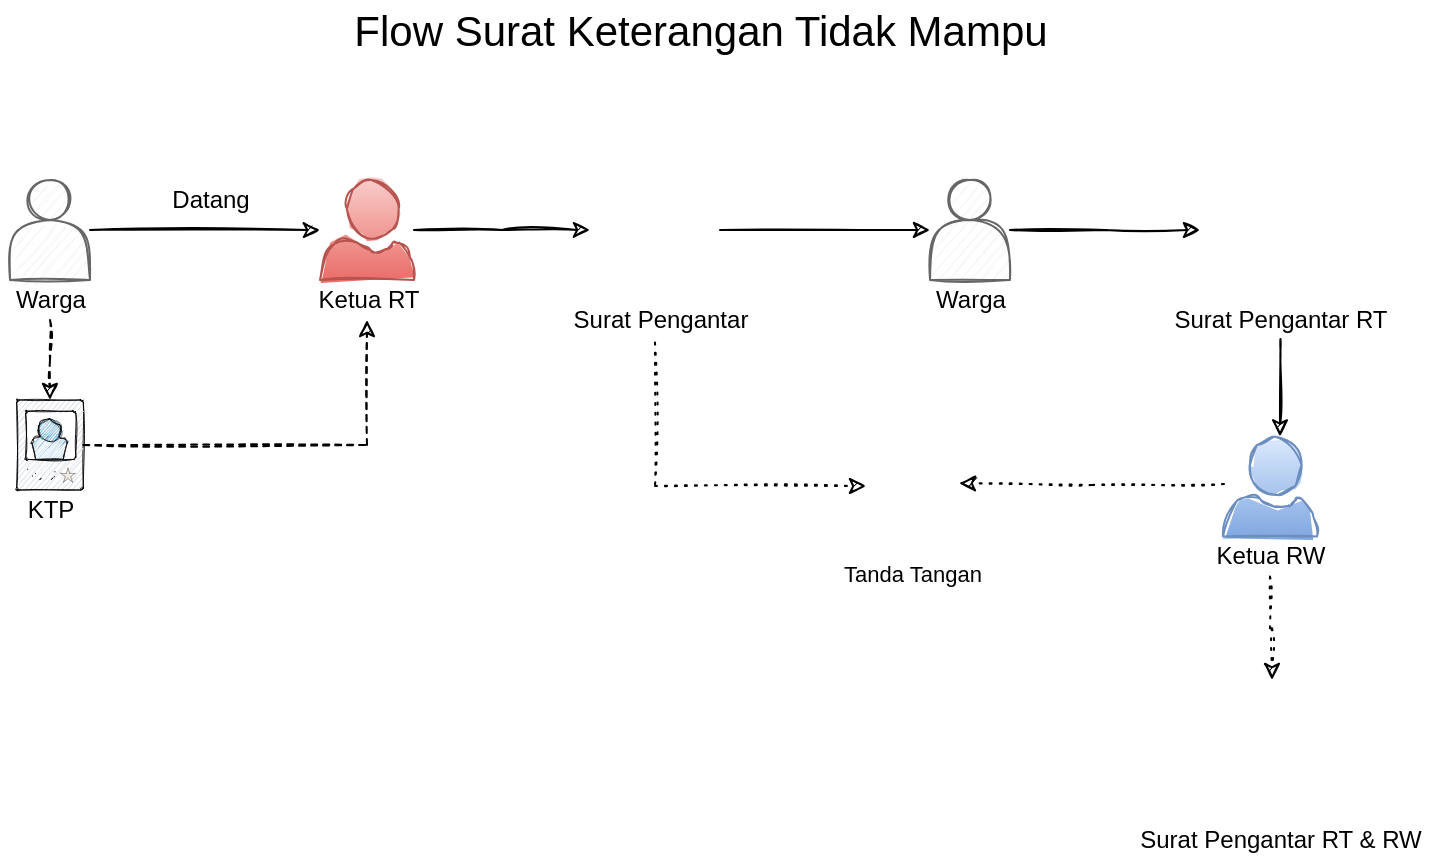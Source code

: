 <mxfile version="13.9.2" type="github">
  <diagram id="OdSMoFhNrBJ5ylwYfeDp" name="Page-1">
    <mxGraphModel dx="824" dy="450" grid="1" gridSize="10" guides="1" tooltips="1" connect="1" arrows="1" fold="1" page="1" pageScale="1" pageWidth="850" pageHeight="1400" math="0" shadow="0">
      <root>
        <mxCell id="0" />
        <mxCell id="1" parent="0" />
        <mxCell id="aTI20-O60HA79MHgzn83-8" style="edgeStyle=orthogonalEdgeStyle;orthogonalLoop=1;jettySize=auto;html=1;fontSize=21;sketch=1;" edge="1" parent="1" source="aTI20-O60HA79MHgzn83-1" target="aTI20-O60HA79MHgzn83-7">
          <mxGeometry relative="1" as="geometry" />
        </mxCell>
        <mxCell id="aTI20-O60HA79MHgzn83-24" value="" style="edgeStyle=orthogonalEdgeStyle;rounded=0;sketch=1;orthogonalLoop=1;jettySize=auto;html=1;dashed=1;" edge="1" parent="1" source="aTI20-O60HA79MHgzn83-3" target="aTI20-O60HA79MHgzn83-22">
          <mxGeometry relative="1" as="geometry" />
        </mxCell>
        <mxCell id="aTI20-O60HA79MHgzn83-6" value="Flow Surat Keterangan Tidak Mampu" style="text;html=1;align=center;verticalAlign=middle;resizable=0;points=[];autosize=1;fontSize=21;sketch=1;" vertex="1" parent="1">
          <mxGeometry x="230" y="40" width="360" height="30" as="geometry" />
        </mxCell>
        <mxCell id="aTI20-O60HA79MHgzn83-27" style="edgeStyle=orthogonalEdgeStyle;rounded=0;sketch=1;orthogonalLoop=1;jettySize=auto;html=1;" edge="1" parent="1" source="aTI20-O60HA79MHgzn83-7">
          <mxGeometry relative="1" as="geometry">
            <mxPoint x="355" y="155" as="targetPoint" />
          </mxGeometry>
        </mxCell>
        <mxCell id="aTI20-O60HA79MHgzn83-13" value="Datang" style="text;html=1;align=center;verticalAlign=middle;resizable=0;points=[];autosize=1;fontSize=12;sketch=1;" vertex="1" parent="1">
          <mxGeometry x="140" y="130" width="50" height="20" as="geometry" />
        </mxCell>
        <mxCell id="aTI20-O60HA79MHgzn83-33" value="" style="edgeStyle=orthogonalEdgeStyle;rounded=0;sketch=1;orthogonalLoop=1;jettySize=auto;html=1;" edge="1" parent="1" source="aTI20-O60HA79MHgzn83-52" target="aTI20-O60HA79MHgzn83-37">
          <mxGeometry relative="1" as="geometry">
            <mxPoint x="425" y="155" as="sourcePoint" />
          </mxGeometry>
        </mxCell>
        <mxCell id="aTI20-O60HA79MHgzn83-26" style="edgeStyle=orthogonalEdgeStyle;rounded=0;sketch=1;orthogonalLoop=1;jettySize=auto;html=1;dashed=1;" edge="1" parent="1" source="aTI20-O60HA79MHgzn83-22" target="aTI20-O60HA79MHgzn83-12">
          <mxGeometry relative="1" as="geometry" />
        </mxCell>
        <mxCell id="aTI20-O60HA79MHgzn83-35" value="" style="edgeStyle=orthogonalEdgeStyle;rounded=0;sketch=1;orthogonalLoop=1;jettySize=auto;html=1;dashed=1;dashPattern=1 4;exitX=0.475;exitY=1.064;exitDx=0;exitDy=0;exitPerimeter=0;" edge="1" parent="1" source="aTI20-O60HA79MHgzn83-28" target="aTI20-O60HA79MHgzn83-34">
          <mxGeometry relative="1" as="geometry">
            <Array as="points">
              <mxPoint x="388" y="283" />
            </Array>
          </mxGeometry>
        </mxCell>
        <mxCell id="aTI20-O60HA79MHgzn83-41" value="" style="group" vertex="1" connectable="0" parent="1">
          <mxGeometry x="520" y="130" width="50" height="70" as="geometry" />
        </mxCell>
        <mxCell id="aTI20-O60HA79MHgzn83-37" value="" style="shape=actor;whiteSpace=wrap;html=1;fillColor=#f5f5f5;strokeColor=#666666;fontColor=#333333;sketch=1;" vertex="1" parent="aTI20-O60HA79MHgzn83-41">
          <mxGeometry x="5" width="40" height="50" as="geometry" />
        </mxCell>
        <mxCell id="aTI20-O60HA79MHgzn83-38" value="Warga" style="text;html=1;align=center;verticalAlign=middle;resizable=0;points=[];autosize=1;sketch=1;" vertex="1" parent="aTI20-O60HA79MHgzn83-41">
          <mxGeometry y="50" width="50" height="20" as="geometry" />
        </mxCell>
        <mxCell id="aTI20-O60HA79MHgzn83-42" value="" style="group" vertex="1" connectable="0" parent="1">
          <mxGeometry x="60" y="130" width="50" height="70" as="geometry" />
        </mxCell>
        <mxCell id="aTI20-O60HA79MHgzn83-1" value="" style="shape=actor;whiteSpace=wrap;html=1;fillColor=#f5f5f5;strokeColor=#666666;fontColor=#333333;sketch=1;" vertex="1" parent="aTI20-O60HA79MHgzn83-42">
          <mxGeometry x="5" width="40" height="50" as="geometry" />
        </mxCell>
        <mxCell id="aTI20-O60HA79MHgzn83-3" value="Warga" style="text;html=1;align=center;verticalAlign=middle;resizable=0;points=[];autosize=1;sketch=1;" vertex="1" parent="aTI20-O60HA79MHgzn83-42">
          <mxGeometry y="50" width="50" height="20" as="geometry" />
        </mxCell>
        <mxCell id="aTI20-O60HA79MHgzn83-46" value="" style="edgeStyle=orthogonalEdgeStyle;rounded=0;sketch=1;orthogonalLoop=1;jettySize=auto;html=1;entryX=0.606;entryY=0;entryDx=0;entryDy=0;entryPerimeter=0;exitX=0.502;exitY=0.973;exitDx=0;exitDy=0;exitPerimeter=0;" edge="1" parent="1" source="aTI20-O60HA79MHgzn83-44" target="aTI20-O60HA79MHgzn83-31">
          <mxGeometry relative="1" as="geometry">
            <mxPoint x="700" y="240" as="targetPoint" />
            <Array as="points">
              <mxPoint x="700" y="220" />
              <mxPoint x="700" y="220" />
            </Array>
          </mxGeometry>
        </mxCell>
        <mxCell id="aTI20-O60HA79MHgzn83-45" value="" style="edgeStyle=orthogonalEdgeStyle;rounded=0;sketch=1;orthogonalLoop=1;jettySize=auto;html=1;" edge="1" parent="1" source="aTI20-O60HA79MHgzn83-37">
          <mxGeometry relative="1" as="geometry">
            <mxPoint x="660" y="155" as="targetPoint" />
          </mxGeometry>
        </mxCell>
        <mxCell id="aTI20-O60HA79MHgzn83-48" value="" style="group" vertex="1" connectable="0" parent="1">
          <mxGeometry x="660" y="258.25" width="70" height="70" as="geometry" />
        </mxCell>
        <mxCell id="aTI20-O60HA79MHgzn83-31" value="" style="aspect=fixed;pointerEvents=1;shadow=0;dashed=0;html=1;strokeColor=#6c8ebf;labelPosition=center;verticalLabelPosition=bottom;verticalAlign=top;align=center;fillColor=#dae8fc;shape=mxgraph.azure.user;fontSize=21;gradientColor=#7ea6e0;sketch=1;" vertex="1" parent="aTI20-O60HA79MHgzn83-48">
          <mxGeometry x="11.5" width="47" height="50" as="geometry" />
        </mxCell>
        <mxCell id="aTI20-O60HA79MHgzn83-32" value="&lt;font style=&quot;font-size: 12px&quot;&gt;Ketua RW&lt;/font&gt;" style="text;html=1;align=center;verticalAlign=middle;resizable=0;points=[];autosize=1;fontSize=12;strokeWidth=1;sketch=1;" vertex="1" parent="aTI20-O60HA79MHgzn83-48">
          <mxGeometry y="50" width="70" height="20" as="geometry" />
        </mxCell>
        <mxCell id="aTI20-O60HA79MHgzn83-50" style="edgeStyle=orthogonalEdgeStyle;rounded=0;sketch=1;orthogonalLoop=1;jettySize=auto;html=1;entryX=1;entryY=0.25;entryDx=0;entryDy=0;dashed=1;dashPattern=1 4;" edge="1" parent="1" target="aTI20-O60HA79MHgzn83-34">
          <mxGeometry relative="1" as="geometry">
            <mxPoint x="672" y="282" as="sourcePoint" />
          </mxGeometry>
        </mxCell>
        <mxCell id="aTI20-O60HA79MHgzn83-55" value="" style="group" vertex="1" connectable="0" parent="1">
          <mxGeometry x="650" y="120" width="110" height="90" as="geometry" />
        </mxCell>
        <mxCell id="aTI20-O60HA79MHgzn83-44" value="Surat Pengantar RT" style="text;html=1;align=center;verticalAlign=middle;resizable=0;points=[];autosize=1;" vertex="1" parent="aTI20-O60HA79MHgzn83-55">
          <mxGeometry x="-10" y="70" width="120" height="20" as="geometry" />
        </mxCell>
        <mxCell id="aTI20-O60HA79MHgzn83-54" value="" style="shape=image;html=1;verticalAlign=top;verticalLabelPosition=bottom;labelBackgroundColor=#ffffff;imageAspect=0;aspect=fixed;image=https://cdn2.iconfinder.com/data/icons/random-set-1/428/Asset_93-128.png;shadow=0;sketch=1;" vertex="1" parent="aTI20-O60HA79MHgzn83-55">
          <mxGeometry x="15" width="70" height="70" as="geometry" />
        </mxCell>
        <mxCell id="aTI20-O60HA79MHgzn83-56" value="" style="group" vertex="1" connectable="0" parent="1">
          <mxGeometry x="340" y="120" width="100" height="90" as="geometry" />
        </mxCell>
        <mxCell id="aTI20-O60HA79MHgzn83-28" value="Surat Pengantar" style="text;html=1;align=center;verticalAlign=middle;resizable=0;points=[];autosize=1;" vertex="1" parent="aTI20-O60HA79MHgzn83-56">
          <mxGeometry y="70" width="100" height="20" as="geometry" />
        </mxCell>
        <mxCell id="aTI20-O60HA79MHgzn83-52" value="" style="shape=image;html=1;verticalAlign=top;verticalLabelPosition=bottom;labelBackgroundColor=#ffffff;imageAspect=0;aspect=fixed;image=https://cdn2.iconfinder.com/data/icons/random-set-1/428/Asset_93-128.png;shadow=0;sketch=1;" vertex="1" parent="aTI20-O60HA79MHgzn83-56">
          <mxGeometry x="10" width="70" height="70" as="geometry" />
        </mxCell>
        <mxCell id="aTI20-O60HA79MHgzn83-57" value="" style="group" vertex="1" connectable="0" parent="1">
          <mxGeometry x="476.25" y="270" width="80" height="66.5" as="geometry" />
        </mxCell>
        <mxCell id="aTI20-O60HA79MHgzn83-34" value="" style="shape=image;html=1;verticalAlign=top;verticalLabelPosition=bottom;labelBackgroundColor=#ffffff;imageAspect=0;aspect=fixed;image=https://cdn4.iconfinder.com/data/icons/business-and-finance-colorful-free-hand-drawn-set/102/check-128.png;shadow=0;sketch=0;" vertex="1" parent="aTI20-O60HA79MHgzn83-57">
          <mxGeometry x="16.75" width="46.5" height="46.5" as="geometry" />
        </mxCell>
        <mxCell id="aTI20-O60HA79MHgzn83-36" value="&lt;font style=&quot;font-size: 11px&quot;&gt;Tanda Tangan&lt;/font&gt;" style="text;html=1;align=center;verticalAlign=middle;resizable=0;points=[];autosize=1;" vertex="1" parent="aTI20-O60HA79MHgzn83-57">
          <mxGeometry y="46.5" width="80" height="20" as="geometry" />
        </mxCell>
        <mxCell id="aTI20-O60HA79MHgzn83-58" value="" style="group" vertex="1" connectable="0" parent="1">
          <mxGeometry x="208.5" y="130" width="70" height="70" as="geometry" />
        </mxCell>
        <mxCell id="aTI20-O60HA79MHgzn83-7" value="" style="aspect=fixed;pointerEvents=1;shadow=0;dashed=0;html=1;strokeColor=#b85450;labelPosition=center;verticalLabelPosition=bottom;verticalAlign=top;align=center;fillColor=#f8cecc;shape=mxgraph.azure.user;fontSize=21;gradientColor=#ea6b66;sketch=1;" vertex="1" parent="aTI20-O60HA79MHgzn83-58">
          <mxGeometry x="11.5" width="47" height="50" as="geometry" />
        </mxCell>
        <mxCell id="aTI20-O60HA79MHgzn83-12" value="&lt;font style=&quot;font-size: 12px;&quot;&gt;Ketua RT&lt;/font&gt;" style="text;html=1;align=center;verticalAlign=middle;resizable=0;points=[];autosize=1;fontSize=12;strokeWidth=1;sketch=1;" vertex="1" parent="aTI20-O60HA79MHgzn83-58">
          <mxGeometry y="50" width="70" height="20" as="geometry" />
        </mxCell>
        <mxCell id="aTI20-O60HA79MHgzn83-59" value="" style="group" vertex="1" connectable="0" parent="1">
          <mxGeometry x="65" y="240" width="40" height="65" as="geometry" />
        </mxCell>
        <mxCell id="aTI20-O60HA79MHgzn83-22" value="" style="verticalLabelPosition=bottom;aspect=fixed;html=1;verticalAlign=top;strokeColor=none;align=center;outlineConnect=0;shape=mxgraph.citrix.access_card;sketch=1;" vertex="1" parent="aTI20-O60HA79MHgzn83-59">
          <mxGeometry x="3.35" width="33.3" height="45" as="geometry" />
        </mxCell>
        <mxCell id="aTI20-O60HA79MHgzn83-23" value="KTP" style="text;html=1;align=center;verticalAlign=middle;resizable=0;points=[];autosize=1;" vertex="1" parent="aTI20-O60HA79MHgzn83-59">
          <mxGeometry y="45" width="40" height="20" as="geometry" />
        </mxCell>
        <mxCell id="aTI20-O60HA79MHgzn83-60" value="" style="group" vertex="1" connectable="0" parent="1">
          <mxGeometry x="650" y="380" width="130" height="90" as="geometry" />
        </mxCell>
        <mxCell id="aTI20-O60HA79MHgzn83-61" value="Surat Pengantar RT &amp;amp; RW" style="text;html=1;align=center;verticalAlign=middle;resizable=0;points=[];autosize=1;" vertex="1" parent="aTI20-O60HA79MHgzn83-60">
          <mxGeometry x="-30" y="70" width="160" height="20" as="geometry" />
        </mxCell>
        <mxCell id="aTI20-O60HA79MHgzn83-62" value="" style="shape=image;html=1;verticalAlign=top;verticalLabelPosition=bottom;labelBackgroundColor=#ffffff;imageAspect=0;aspect=fixed;image=https://cdn2.iconfinder.com/data/icons/random-set-1/428/Asset_93-128.png;shadow=0;sketch=1;" vertex="1" parent="aTI20-O60HA79MHgzn83-60">
          <mxGeometry x="11" width="70" height="70" as="geometry" />
        </mxCell>
        <mxCell id="aTI20-O60HA79MHgzn83-66" style="edgeStyle=orthogonalEdgeStyle;rounded=0;sketch=1;orthogonalLoop=1;jettySize=auto;html=1;entryX=0.5;entryY=0;entryDx=0;entryDy=0;dashed=1;dashPattern=1 4;" edge="1" parent="1" source="aTI20-O60HA79MHgzn83-32" target="aTI20-O60HA79MHgzn83-62">
          <mxGeometry relative="1" as="geometry" />
        </mxCell>
      </root>
    </mxGraphModel>
  </diagram>
</mxfile>
